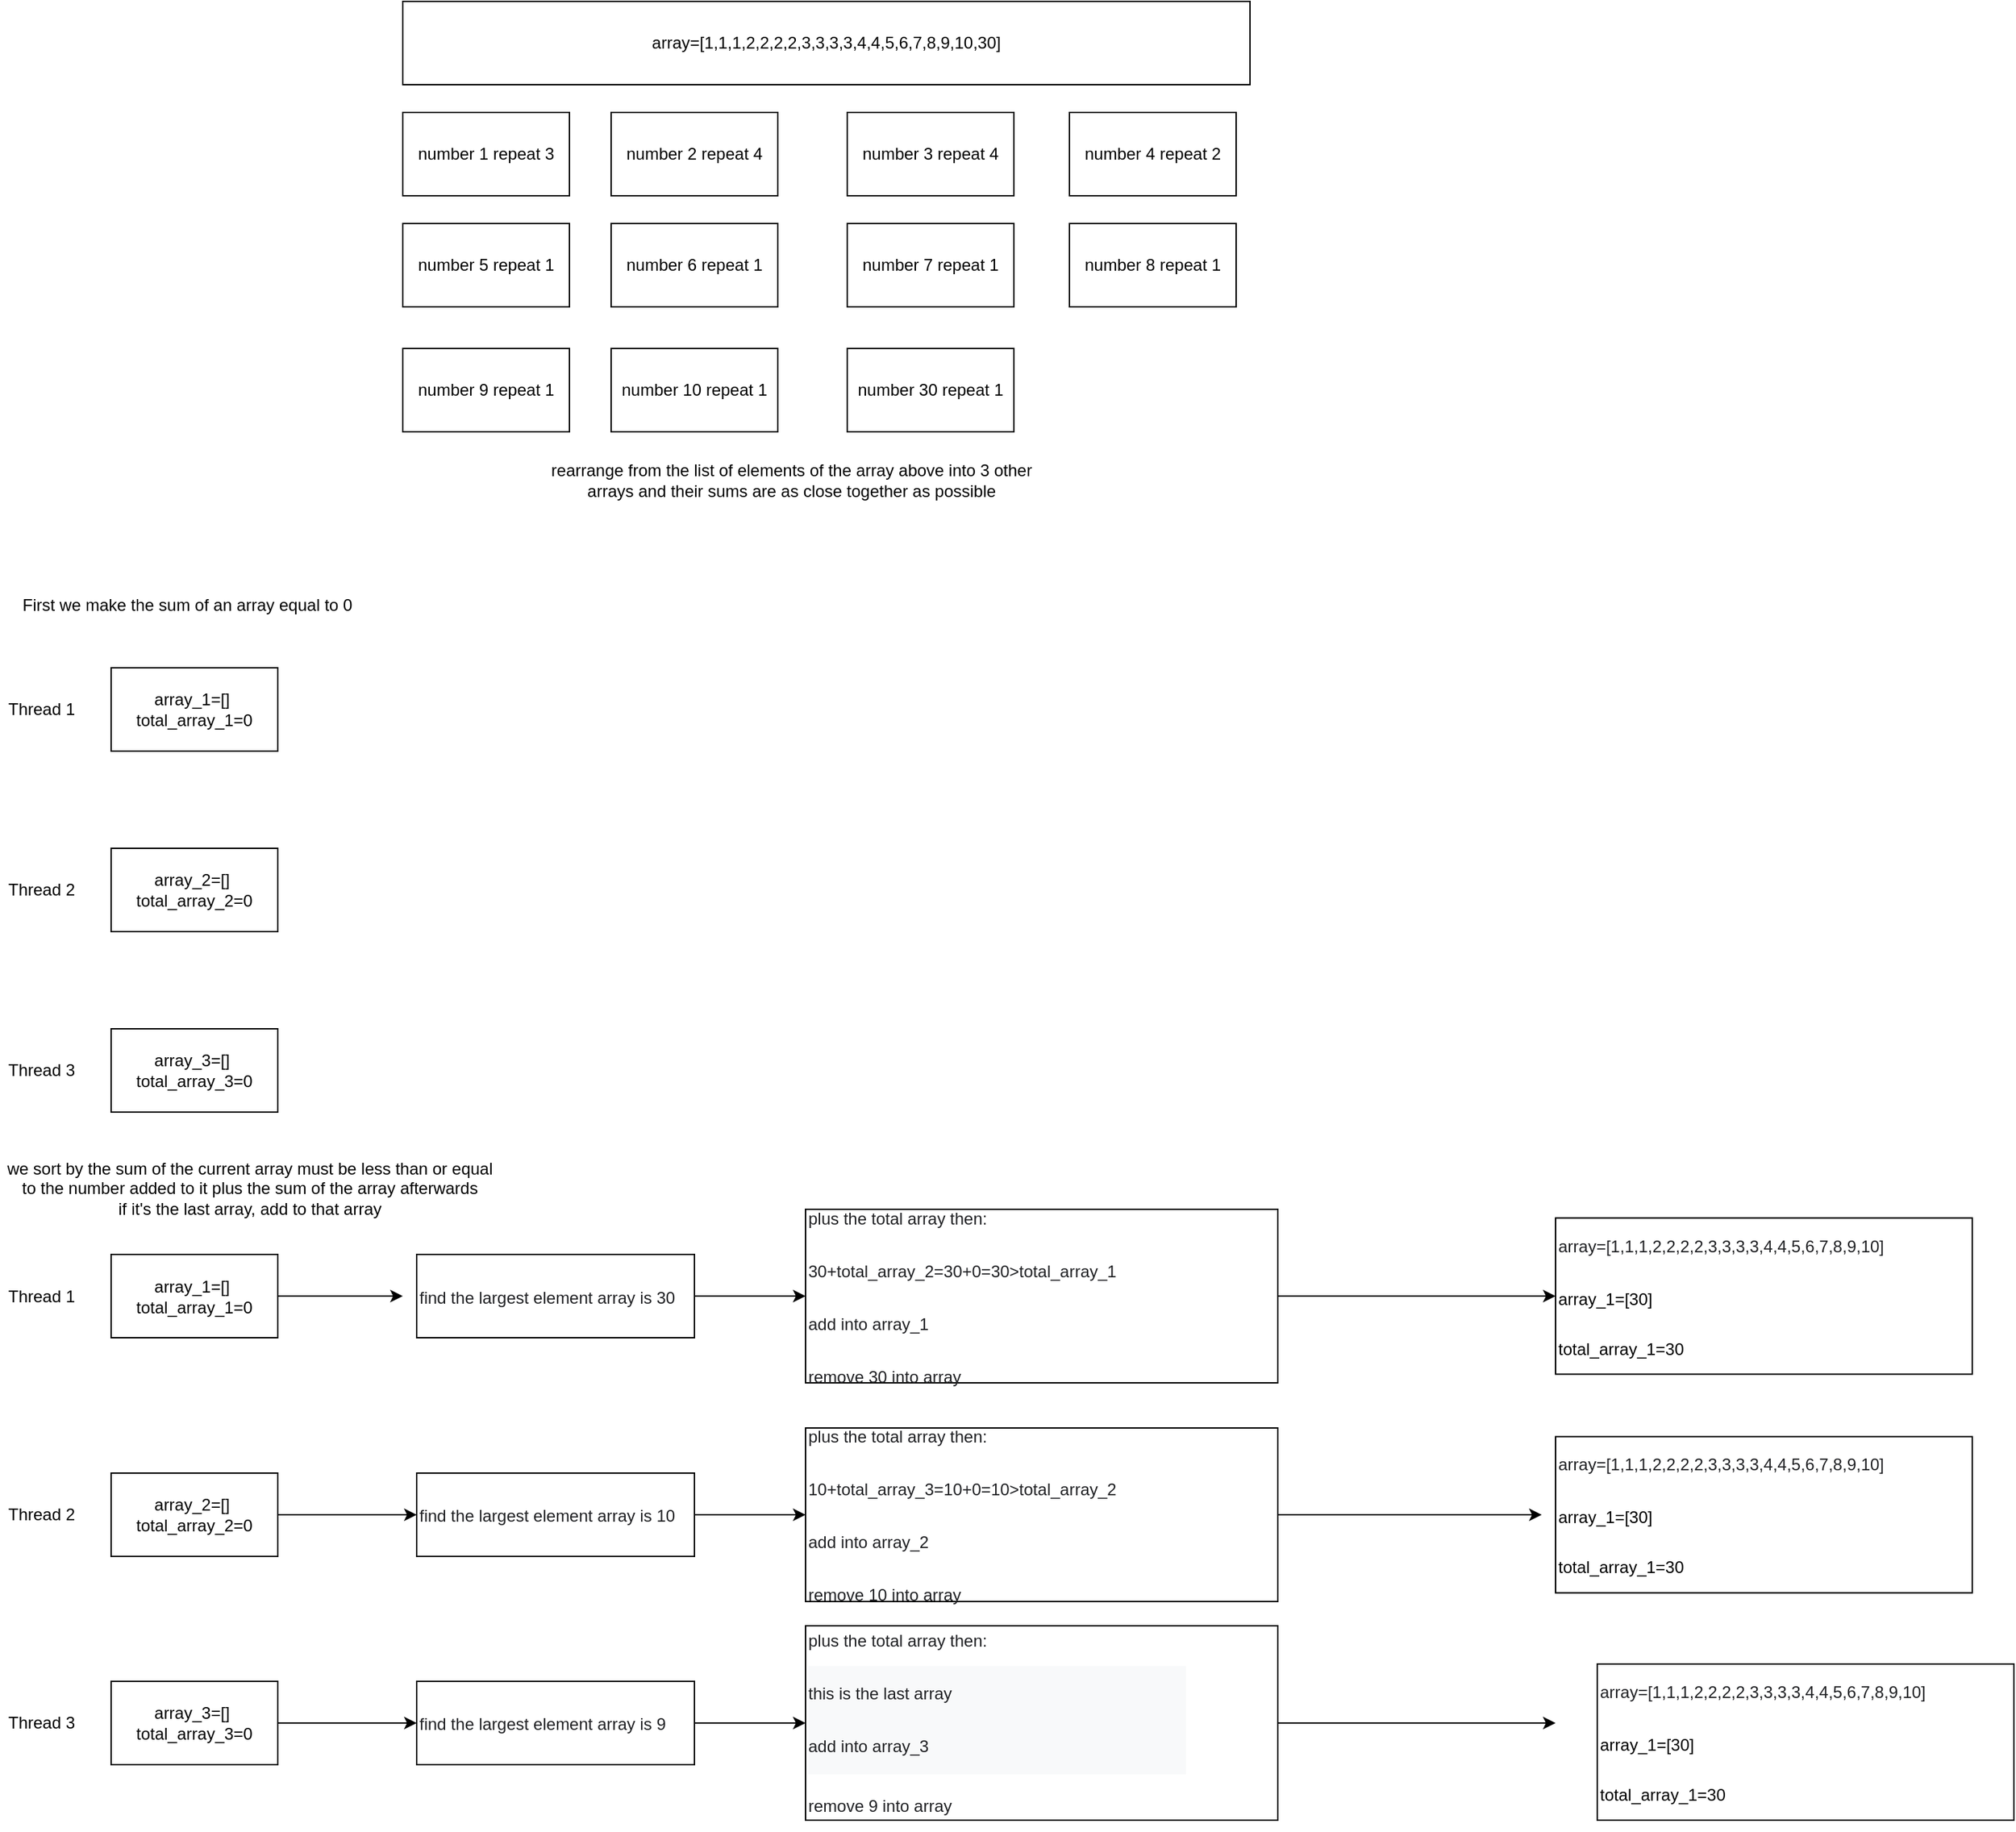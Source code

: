 <mxfile version="20.5.1" type="github">
  <diagram id="G98q_UxKe3HcsfpWrHot" name="Page-1">
    <mxGraphModel dx="1822" dy="1194" grid="1" gridSize="10" guides="1" tooltips="1" connect="1" arrows="1" fold="1" page="0" pageScale="1" pageWidth="583" pageHeight="413" math="0" shadow="0">
      <root>
        <mxCell id="0" />
        <mxCell id="1" parent="0" />
        <mxCell id="jDLYK8TEgY8uNV4DHBNw-1" value="Thread 1" style="text;html=1;strokeColor=none;fillColor=none;align=center;verticalAlign=middle;whiteSpace=wrap;rounded=0;" vertex="1" parent="1">
          <mxGeometry x="-120" y="797.5" width="60" height="30" as="geometry" />
        </mxCell>
        <mxCell id="jDLYK8TEgY8uNV4DHBNw-2" value="Thread 2" style="text;html=1;strokeColor=none;fillColor=none;align=center;verticalAlign=middle;whiteSpace=wrap;rounded=0;" vertex="1" parent="1">
          <mxGeometry x="-120" y="955" width="60" height="30" as="geometry" />
        </mxCell>
        <mxCell id="jDLYK8TEgY8uNV4DHBNw-3" value="Thread 3" style="text;html=1;strokeColor=none;fillColor=none;align=center;verticalAlign=middle;whiteSpace=wrap;rounded=0;" vertex="1" parent="1">
          <mxGeometry x="-120" y="1105" width="60" height="30" as="geometry" />
        </mxCell>
        <mxCell id="jDLYK8TEgY8uNV4DHBNw-7" value="array=[1,1,1,2,2,2,2,3,3,3,3,4,4,5,6,7,8,9,10,30]" style="rounded=0;whiteSpace=wrap;html=1;" vertex="1" parent="1">
          <mxGeometry x="170" y="-120" width="610" height="60" as="geometry" />
        </mxCell>
        <mxCell id="jDLYK8TEgY8uNV4DHBNw-8" value="number 1 repeat 3" style="whiteSpace=wrap;html=1;" vertex="1" parent="1">
          <mxGeometry x="170" y="-40" width="120" height="60" as="geometry" />
        </mxCell>
        <mxCell id="jDLYK8TEgY8uNV4DHBNw-9" value="number 2 repeat 4" style="whiteSpace=wrap;html=1;" vertex="1" parent="1">
          <mxGeometry x="320" y="-40" width="120" height="60" as="geometry" />
        </mxCell>
        <mxCell id="jDLYK8TEgY8uNV4DHBNw-10" value="number 3 repeat 4" style="whiteSpace=wrap;html=1;" vertex="1" parent="1">
          <mxGeometry x="490" y="-40" width="120" height="60" as="geometry" />
        </mxCell>
        <mxCell id="jDLYK8TEgY8uNV4DHBNw-11" value="number 4 repeat 2" style="whiteSpace=wrap;html=1;" vertex="1" parent="1">
          <mxGeometry x="650" y="-40" width="120" height="60" as="geometry" />
        </mxCell>
        <mxCell id="jDLYK8TEgY8uNV4DHBNw-12" value="number 5 repeat 1" style="whiteSpace=wrap;html=1;" vertex="1" parent="1">
          <mxGeometry x="170" y="40" width="120" height="60" as="geometry" />
        </mxCell>
        <mxCell id="jDLYK8TEgY8uNV4DHBNw-13" value="number 6 repeat 1" style="whiteSpace=wrap;html=1;" vertex="1" parent="1">
          <mxGeometry x="320" y="40" width="120" height="60" as="geometry" />
        </mxCell>
        <mxCell id="jDLYK8TEgY8uNV4DHBNw-14" value="number 7 repeat 1" style="whiteSpace=wrap;html=1;" vertex="1" parent="1">
          <mxGeometry x="490" y="40" width="120" height="60" as="geometry" />
        </mxCell>
        <mxCell id="jDLYK8TEgY8uNV4DHBNw-15" value="number 8 repeat 1" style="whiteSpace=wrap;html=1;" vertex="1" parent="1">
          <mxGeometry x="650" y="40" width="120" height="60" as="geometry" />
        </mxCell>
        <mxCell id="jDLYK8TEgY8uNV4DHBNw-16" value="number 9 repeat 1" style="whiteSpace=wrap;html=1;" vertex="1" parent="1">
          <mxGeometry x="170" y="130" width="120" height="60" as="geometry" />
        </mxCell>
        <mxCell id="jDLYK8TEgY8uNV4DHBNw-17" value="number 10 repeat 1" style="whiteSpace=wrap;html=1;" vertex="1" parent="1">
          <mxGeometry x="320" y="130" width="120" height="60" as="geometry" />
        </mxCell>
        <mxCell id="jDLYK8TEgY8uNV4DHBNw-18" value="number 30 repeat 1" style="whiteSpace=wrap;html=1;" vertex="1" parent="1">
          <mxGeometry x="490" y="130" width="120" height="60" as="geometry" />
        </mxCell>
        <mxCell id="jDLYK8TEgY8uNV4DHBNw-20" value="rearrange from the list of elements of the array above into 3 other arrays and their sums are as close together as possible" style="text;html=1;strokeColor=none;fillColor=none;align=center;verticalAlign=middle;whiteSpace=wrap;rounded=0;" vertex="1" parent="1">
          <mxGeometry x="260" y="210" width="380" height="30" as="geometry" />
        </mxCell>
        <mxCell id="jDLYK8TEgY8uNV4DHBNw-21" value="First we make the sum of an array equal to 0" style="text;html=1;strokeColor=none;fillColor=none;align=center;verticalAlign=middle;whiteSpace=wrap;rounded=0;" vertex="1" parent="1">
          <mxGeometry x="-120" y="300" width="270" height="30" as="geometry" />
        </mxCell>
        <mxCell id="jDLYK8TEgY8uNV4DHBNw-22" value="array_1=[]&amp;nbsp;&lt;br&gt;total_array_1=0" style="rounded=0;whiteSpace=wrap;html=1;" vertex="1" parent="1">
          <mxGeometry x="-40" y="782.5" width="120" height="60" as="geometry" />
        </mxCell>
        <mxCell id="jDLYK8TEgY8uNV4DHBNw-58" value="" style="edgeStyle=orthogonalEdgeStyle;rounded=0;orthogonalLoop=1;jettySize=auto;html=1;fontSize=12;" edge="1" parent="1" source="jDLYK8TEgY8uNV4DHBNw-23" target="jDLYK8TEgY8uNV4DHBNw-54">
          <mxGeometry relative="1" as="geometry" />
        </mxCell>
        <mxCell id="jDLYK8TEgY8uNV4DHBNw-23" value="array_2=[]&amp;nbsp;&lt;br&gt;total_array_2=0" style="rounded=0;whiteSpace=wrap;html=1;" vertex="1" parent="1">
          <mxGeometry x="-40" y="940" width="120" height="60" as="geometry" />
        </mxCell>
        <mxCell id="jDLYK8TEgY8uNV4DHBNw-64" value="" style="edgeStyle=orthogonalEdgeStyle;rounded=0;orthogonalLoop=1;jettySize=auto;html=1;fontSize=12;" edge="1" parent="1" source="jDLYK8TEgY8uNV4DHBNw-24" target="jDLYK8TEgY8uNV4DHBNw-60">
          <mxGeometry relative="1" as="geometry" />
        </mxCell>
        <mxCell id="jDLYK8TEgY8uNV4DHBNw-24" value="array_3=[]&amp;nbsp;&lt;br&gt;total_array_3=0" style="rounded=0;whiteSpace=wrap;html=1;" vertex="1" parent="1">
          <mxGeometry x="-40" y="1090" width="120" height="60" as="geometry" />
        </mxCell>
        <mxCell id="jDLYK8TEgY8uNV4DHBNw-26" value="" style="endArrow=classic;html=1;rounded=0;exitX=1;exitY=0.5;exitDx=0;exitDy=0;" edge="1" parent="1" source="jDLYK8TEgY8uNV4DHBNw-22">
          <mxGeometry width="50" height="50" relative="1" as="geometry">
            <mxPoint x="270" y="817.5" as="sourcePoint" />
            <mxPoint x="170" y="812.5" as="targetPoint" />
          </mxGeometry>
        </mxCell>
        <mxCell id="jDLYK8TEgY8uNV4DHBNw-33" value="" style="edgeStyle=orthogonalEdgeStyle;rounded=0;orthogonalLoop=1;jettySize=auto;html=1;fontSize=12;" edge="1" parent="1" source="jDLYK8TEgY8uNV4DHBNw-28" target="jDLYK8TEgY8uNV4DHBNw-32">
          <mxGeometry relative="1" as="geometry" />
        </mxCell>
        <mxCell id="jDLYK8TEgY8uNV4DHBNw-28" value="&lt;pre style=&quot;unicode-bidi: isolate; line-height: 36px; border: none; padding: 2px 0.14em 2px 0px; position: relative; margin-top: -2px; margin-bottom: -2px; resize: none; font-family: inherit; overflow: hidden; width: 270.014px; overflow-wrap: break-word; color: rgb(32, 33, 36);&quot; dir=&quot;ltr&quot; id=&quot;tw-target-text&quot; data-placeholder=&quot;Bản dịch&quot; class=&quot;tw-data-text tw-text-large tw-ta&quot;&gt;&lt;span lang=&quot;en&quot; class=&quot;Y2IQFc&quot;&gt;find the largest element array is 30&lt;/span&gt;&lt;/pre&gt;" style="rounded=0;whiteSpace=wrap;html=1;fontSize=12;align=left;" vertex="1" parent="1">
          <mxGeometry x="180" y="782.5" width="200" height="60" as="geometry" />
        </mxCell>
        <mxCell id="jDLYK8TEgY8uNV4DHBNw-49" value="" style="edgeStyle=orthogonalEdgeStyle;rounded=0;orthogonalLoop=1;jettySize=auto;html=1;fontSize=12;" edge="1" parent="1" source="jDLYK8TEgY8uNV4DHBNw-32" target="jDLYK8TEgY8uNV4DHBNw-48">
          <mxGeometry relative="1" as="geometry" />
        </mxCell>
        <mxCell id="jDLYK8TEgY8uNV4DHBNw-32" value="&lt;pre style=&quot;unicode-bidi: isolate; line-height: 0.5; border: none; padding: 2px 0.14em 2px 0px; position: relative; margin-top: -2px; margin-bottom: -2px; resize: none; font-family: inherit; overflow: hidden; width: 270.014px; overflow-wrap: break-word; color: rgb(32, 33, 36);&quot; dir=&quot;ltr&quot; id=&quot;tw-target-text&quot; data-placeholder=&quot;Bản dịch&quot; class=&quot;tw-data-text tw-text-large tw-ta&quot;&gt;&lt;pre style=&quot;unicode-bidi: isolate; line-height: 36px; border: none; padding: 2px 0.14em 2px 0px; position: relative; margin-top: -2px; margin-bottom: -2px; resize: none; font-family: inherit; overflow: hidden; width: 270.014px; overflow-wrap: break-word;&quot; dir=&quot;ltr&quot; id=&quot;tw-target-text&quot; data-placeholder=&quot;Bản dịch&quot; class=&quot;tw-data-text tw-text-large tw-ta&quot;&gt;&lt;span lang=&quot;en&quot; class=&quot;Y2IQFc&quot;&gt;plus the total array then: &lt;/span&gt;&lt;/pre&gt;&lt;pre style=&quot;unicode-bidi: isolate; line-height: 36px; border: none; padding: 2px 0.14em 2px 0px; position: relative; margin-top: -2px; margin-bottom: -2px; resize: none; font-family: inherit; overflow: hidden; width: 270.014px; overflow-wrap: break-word;&quot; dir=&quot;ltr&quot; id=&quot;tw-target-text&quot; data-placeholder=&quot;Bản dịch&quot; class=&quot;tw-data-text tw-text-large tw-ta&quot;&gt;&lt;span lang=&quot;en&quot; class=&quot;Y2IQFc&quot;&gt;30+total_array_2=30+0=30&amp;gt;total_array_1 &lt;/span&gt;&lt;/pre&gt;&lt;pre style=&quot;unicode-bidi: isolate; line-height: 36px; border: none; padding: 2px 0.14em 2px 0px; position: relative; margin-top: -2px; margin-bottom: -2px; resize: none; font-family: inherit; overflow: hidden; width: 270.014px; overflow-wrap: break-word;&quot; dir=&quot;ltr&quot; id=&quot;tw-target-text&quot; data-placeholder=&quot;Bản dịch&quot; class=&quot;tw-data-text tw-text-large tw-ta&quot;&gt;add into &lt;span style=&quot;font-family: inherit; background-color: initial;&quot;&gt;array_1&lt;/span&gt;&lt;/pre&gt;&lt;pre style=&quot;unicode-bidi: isolate; line-height: 36px; border: none; padding: 2px 0.14em 2px 0px; position: relative; margin-top: -2px; margin-bottom: -2px; resize: none; font-family: inherit; overflow: hidden; width: 270.014px; overflow-wrap: break-word;&quot; dir=&quot;ltr&quot; id=&quot;tw-target-text&quot; data-placeholder=&quot;Bản dịch&quot; class=&quot;tw-data-text tw-text-large tw-ta&quot;&gt;&lt;span lang=&quot;en&quot; class=&quot;Y2IQFc&quot;&gt;remove 30 into array &lt;/span&gt;&lt;/pre&gt;&lt;/pre&gt;" style="rounded=0;whiteSpace=wrap;html=1;fontSize=12;align=left;" vertex="1" parent="1">
          <mxGeometry x="460" y="750" width="340" height="125" as="geometry" />
        </mxCell>
        <mxCell id="jDLYK8TEgY8uNV4DHBNw-41" value="we sort by the sum of the current array must be less than or equal to the number added to it plus the sum of the array afterwards&lt;br&gt;if it&#39;s the last array, add to that array" style="text;html=1;strokeColor=none;fillColor=none;align=center;verticalAlign=middle;whiteSpace=wrap;rounded=0;fontSize=12;" vertex="1" parent="1">
          <mxGeometry x="-120" y="720" width="360" height="30" as="geometry" />
        </mxCell>
        <mxCell id="jDLYK8TEgY8uNV4DHBNw-42" value="Thread 1" style="text;html=1;strokeColor=none;fillColor=none;align=center;verticalAlign=middle;whiteSpace=wrap;rounded=0;" vertex="1" parent="1">
          <mxGeometry x="-120" y="375" width="60" height="30" as="geometry" />
        </mxCell>
        <mxCell id="jDLYK8TEgY8uNV4DHBNw-43" value="Thread 2" style="text;html=1;strokeColor=none;fillColor=none;align=center;verticalAlign=middle;whiteSpace=wrap;rounded=0;" vertex="1" parent="1">
          <mxGeometry x="-120" y="505" width="60" height="30" as="geometry" />
        </mxCell>
        <mxCell id="jDLYK8TEgY8uNV4DHBNw-44" value="Thread 3" style="text;html=1;strokeColor=none;fillColor=none;align=center;verticalAlign=middle;whiteSpace=wrap;rounded=0;" vertex="1" parent="1">
          <mxGeometry x="-120" y="635" width="60" height="30" as="geometry" />
        </mxCell>
        <mxCell id="jDLYK8TEgY8uNV4DHBNw-45" value="array_1=[]&amp;nbsp;&lt;br&gt;total_array_1=0" style="rounded=0;whiteSpace=wrap;html=1;" vertex="1" parent="1">
          <mxGeometry x="-40" y="360" width="120" height="60" as="geometry" />
        </mxCell>
        <mxCell id="jDLYK8TEgY8uNV4DHBNw-46" value="array_2=[]&amp;nbsp;&lt;br&gt;total_array_2=0" style="rounded=0;whiteSpace=wrap;html=1;" vertex="1" parent="1">
          <mxGeometry x="-40" y="490" width="120" height="60" as="geometry" />
        </mxCell>
        <mxCell id="jDLYK8TEgY8uNV4DHBNw-47" value="array_3=[]&amp;nbsp;&lt;br&gt;total_array_3=0" style="rounded=0;whiteSpace=wrap;html=1;" vertex="1" parent="1">
          <mxGeometry x="-40" y="620" width="120" height="60" as="geometry" />
        </mxCell>
        <mxCell id="jDLYK8TEgY8uNV4DHBNw-48" value="&lt;pre style=&quot;color: rgb(32, 33, 36); unicode-bidi: isolate; line-height: 36px; border: none; padding: 2px 0.14em 2px 0px; position: relative; margin-top: -2px; margin-bottom: -2px; resize: none; font-family: inherit; overflow: hidden; width: 270.014px; overflow-wrap: break-word;&quot; dir=&quot;ltr&quot; id=&quot;tw-target-text&quot; data-placeholder=&quot;Bản dịch&quot; class=&quot;tw-data-text tw-text-large tw-ta&quot;&gt;array=[1,1,1,2,2,2,2,3,3,3,3,4,4,5,6,7,8,9,10]&lt;/pre&gt;&lt;pre style=&quot;color: rgb(32, 33, 36); unicode-bidi: isolate; line-height: 36px; border: none; padding: 2px 0.14em 2px 0px; position: relative; margin-top: -2px; margin-bottom: -2px; resize: none; font-family: inherit; overflow: hidden; width: 270.014px; overflow-wrap: break-word;&quot; dir=&quot;ltr&quot; id=&quot;tw-target-text&quot; data-placeholder=&quot;Bản dịch&quot; class=&quot;tw-data-text tw-text-large tw-ta&quot;&gt;&lt;span style=&quot;color: rgb(0, 0, 0); text-align: center;&quot;&gt;array_1=[30]&amp;nbsp;&lt;/span&gt;&lt;br style=&quot;color: rgb(0, 0, 0); text-align: center;&quot;&gt;&lt;span style=&quot;color: rgb(0, 0, 0); text-align: center;&quot;&gt;total_array_1=30&lt;/span&gt;&lt;br&gt;&lt;/pre&gt;" style="whiteSpace=wrap;html=1;align=left;rounded=0;" vertex="1" parent="1">
          <mxGeometry x="1000" y="756.25" width="300" height="112.5" as="geometry" />
        </mxCell>
        <mxCell id="jDLYK8TEgY8uNV4DHBNw-53" value="" style="edgeStyle=orthogonalEdgeStyle;rounded=0;orthogonalLoop=1;jettySize=auto;html=1;fontSize=12;" edge="1" parent="1" source="jDLYK8TEgY8uNV4DHBNw-54" target="jDLYK8TEgY8uNV4DHBNw-56">
          <mxGeometry relative="1" as="geometry" />
        </mxCell>
        <mxCell id="jDLYK8TEgY8uNV4DHBNw-54" value="&lt;pre style=&quot;unicode-bidi: isolate; line-height: 36px; border: none; padding: 2px 0.14em 2px 0px; position: relative; margin-top: -2px; margin-bottom: -2px; resize: none; font-family: inherit; overflow: hidden; width: 270.014px; overflow-wrap: break-word; color: rgb(32, 33, 36);&quot; dir=&quot;ltr&quot; id=&quot;tw-target-text&quot; data-placeholder=&quot;Bản dịch&quot; class=&quot;tw-data-text tw-text-large tw-ta&quot;&gt;&lt;span lang=&quot;en&quot; class=&quot;Y2IQFc&quot;&gt;find the largest element array is 10&lt;/span&gt;&lt;/pre&gt;" style="rounded=0;whiteSpace=wrap;html=1;fontSize=12;align=left;" vertex="1" parent="1">
          <mxGeometry x="180" y="940" width="200" height="60" as="geometry" />
        </mxCell>
        <mxCell id="jDLYK8TEgY8uNV4DHBNw-55" value="" style="edgeStyle=orthogonalEdgeStyle;rounded=0;orthogonalLoop=1;jettySize=auto;html=1;fontSize=12;" edge="1" parent="1" source="jDLYK8TEgY8uNV4DHBNw-56">
          <mxGeometry relative="1" as="geometry">
            <mxPoint x="990" y="970" as="targetPoint" />
          </mxGeometry>
        </mxCell>
        <mxCell id="jDLYK8TEgY8uNV4DHBNw-56" value="&lt;pre style=&quot;unicode-bidi: isolate; line-height: 0.5; border: none; padding: 2px 0.14em 2px 0px; position: relative; margin-top: -2px; margin-bottom: -2px; resize: none; font-family: inherit; overflow: hidden; width: 270.014px; overflow-wrap: break-word; color: rgb(32, 33, 36);&quot; dir=&quot;ltr&quot; id=&quot;tw-target-text&quot; data-placeholder=&quot;Bản dịch&quot; class=&quot;tw-data-text tw-text-large tw-ta&quot;&gt;&lt;pre style=&quot;unicode-bidi: isolate; line-height: 36px; border: none; padding: 2px 0.14em 2px 0px; position: relative; margin-top: -2px; margin-bottom: -2px; resize: none; font-family: inherit; overflow: hidden; width: 270.014px; overflow-wrap: break-word;&quot; dir=&quot;ltr&quot; id=&quot;tw-target-text&quot; data-placeholder=&quot;Bản dịch&quot; class=&quot;tw-data-text tw-text-large tw-ta&quot;&gt;&lt;span lang=&quot;en&quot; class=&quot;Y2IQFc&quot;&gt;plus the total array then: &lt;/span&gt;&lt;/pre&gt;&lt;pre style=&quot;unicode-bidi: isolate; line-height: 36px; border: none; padding: 2px 0.14em 2px 0px; position: relative; margin-top: -2px; margin-bottom: -2px; resize: none; font-family: inherit; overflow: hidden; width: 270.014px; overflow-wrap: break-word;&quot; dir=&quot;ltr&quot; id=&quot;tw-target-text&quot; data-placeholder=&quot;Bản dịch&quot; class=&quot;tw-data-text tw-text-large tw-ta&quot;&gt;&lt;span lang=&quot;en&quot; class=&quot;Y2IQFc&quot;&gt;10+total_array_3=10+0=10&amp;gt;total_array_2 &lt;/span&gt;&lt;/pre&gt;&lt;pre style=&quot;unicode-bidi: isolate; line-height: 36px; border: none; padding: 2px 0.14em 2px 0px; position: relative; margin-top: -2px; margin-bottom: -2px; resize: none; font-family: inherit; overflow: hidden; width: 270.014px; overflow-wrap: break-word;&quot; dir=&quot;ltr&quot; id=&quot;tw-target-text&quot; data-placeholder=&quot;Bản dịch&quot; class=&quot;tw-data-text tw-text-large tw-ta&quot;&gt;add into &lt;span style=&quot;font-family: inherit; background-color: initial;&quot;&gt;array_2&lt;/span&gt;&lt;/pre&gt;&lt;pre style=&quot;unicode-bidi: isolate; line-height: 36px; border: none; padding: 2px 0.14em 2px 0px; position: relative; margin-top: -2px; margin-bottom: -2px; resize: none; font-family: inherit; overflow: hidden; width: 270.014px; overflow-wrap: break-word;&quot; dir=&quot;ltr&quot; id=&quot;tw-target-text&quot; data-placeholder=&quot;Bản dịch&quot; class=&quot;tw-data-text tw-text-large tw-ta&quot;&gt;&lt;span lang=&quot;en&quot; class=&quot;Y2IQFc&quot;&gt;remove 10 into array &lt;/span&gt;&lt;/pre&gt;&lt;/pre&gt;" style="rounded=0;whiteSpace=wrap;html=1;fontSize=12;align=left;" vertex="1" parent="1">
          <mxGeometry x="460" y="907.5" width="340" height="125" as="geometry" />
        </mxCell>
        <mxCell id="jDLYK8TEgY8uNV4DHBNw-59" value="" style="edgeStyle=orthogonalEdgeStyle;rounded=0;orthogonalLoop=1;jettySize=auto;html=1;fontSize=12;" edge="1" parent="1" source="jDLYK8TEgY8uNV4DHBNw-60" target="jDLYK8TEgY8uNV4DHBNw-62">
          <mxGeometry relative="1" as="geometry" />
        </mxCell>
        <mxCell id="jDLYK8TEgY8uNV4DHBNw-60" value="&lt;pre style=&quot;unicode-bidi: isolate; line-height: 36px; border: none; padding: 2px 0.14em 2px 0px; position: relative; margin-top: -2px; margin-bottom: -2px; resize: none; font-family: inherit; overflow: hidden; width: 270.014px; overflow-wrap: break-word; color: rgb(32, 33, 36);&quot; dir=&quot;ltr&quot; id=&quot;tw-target-text&quot; data-placeholder=&quot;Bản dịch&quot; class=&quot;tw-data-text tw-text-large tw-ta&quot;&gt;&lt;span lang=&quot;en&quot; class=&quot;Y2IQFc&quot;&gt;find the largest element array is 9&lt;/span&gt;&lt;/pre&gt;" style="rounded=0;whiteSpace=wrap;html=1;fontSize=12;align=left;" vertex="1" parent="1">
          <mxGeometry x="180" y="1090" width="200" height="60" as="geometry" />
        </mxCell>
        <mxCell id="jDLYK8TEgY8uNV4DHBNw-61" value="" style="edgeStyle=orthogonalEdgeStyle;rounded=0;orthogonalLoop=1;jettySize=auto;html=1;fontSize=12;" edge="1" parent="1" source="jDLYK8TEgY8uNV4DHBNw-62">
          <mxGeometry relative="1" as="geometry">
            <mxPoint x="1000" y="1120" as="targetPoint" />
          </mxGeometry>
        </mxCell>
        <mxCell id="jDLYK8TEgY8uNV4DHBNw-62" value="&lt;pre style=&quot;unicode-bidi: isolate; line-height: 0.5; border: none; padding: 2px 0.14em 2px 0px; position: relative; margin-top: -2px; margin-bottom: -2px; resize: none; font-family: inherit; overflow: hidden; width: 270.014px; overflow-wrap: break-word; color: rgb(32, 33, 36);&quot; dir=&quot;ltr&quot; id=&quot;tw-target-text&quot; data-placeholder=&quot;Bản dịch&quot; class=&quot;tw-data-text tw-text-large tw-ta&quot;&gt;&lt;pre style=&quot;unicode-bidi: isolate; line-height: 36px; border: none; padding: 2px 0.14em 2px 0px; position: relative; margin-top: -2px; margin-bottom: -2px; resize: none; font-family: inherit; overflow: hidden; width: 270.014px; overflow-wrap: break-word;&quot; dir=&quot;ltr&quot; id=&quot;tw-target-text&quot; data-placeholder=&quot;Bản dịch&quot; class=&quot;tw-data-text tw-text-large tw-ta&quot;&gt;&lt;span lang=&quot;en&quot; class=&quot;Y2IQFc&quot;&gt;plus the total array then: &lt;/span&gt;&lt;/pre&gt;&lt;pre style=&quot;unicode-bidi: isolate; line-height: 36px; border: none; padding: 2px 0.14em 2px 0px; position: relative; margin-top: -2px; margin-bottom: -2px; resize: none; font-family: inherit; overflow: hidden; width: 270.014px; overflow-wrap: break-word;&quot; dir=&quot;ltr&quot; id=&quot;tw-target-text&quot; data-placeholder=&quot;Bản dịch&quot; class=&quot;tw-data-text tw-text-large tw-ta&quot;&gt;&lt;span lang=&quot;en&quot; class=&quot;Y2IQFc&quot;&gt;&lt;pre style=&quot;unicode-bidi: isolate; line-height: 36px; background-color: rgb(248, 249, 250); border: none; padding: 2px 0.14em 2px 0px; position: relative; margin-top: -2px; margin-bottom: -2px; resize: none; font-family: inherit; overflow: hidden; width: 270.014px; overflow-wrap: break-word;&quot; dir=&quot;ltr&quot; id=&quot;tw-target-text&quot; data-placeholder=&quot;Bản dịch&quot; class=&quot;tw-data-text tw-text-large tw-ta&quot;&gt;&lt;span style=&quot;&quot; lang=&quot;en&quot; class=&quot;Y2IQFc&quot;&gt;&lt;font style=&quot;font-size: 12px;&quot;&gt;this is the last array&lt;/font&gt;&lt;/span&gt;&lt;/pre&gt;&lt;pre style=&quot;unicode-bidi: isolate; line-height: 36px; background-color: rgb(248, 249, 250); border: none; padding: 2px 0.14em 2px 0px; position: relative; margin-top: -2px; margin-bottom: -2px; resize: none; font-family: inherit; overflow: hidden; width: 270.014px; overflow-wrap: break-word;&quot; dir=&quot;ltr&quot; id=&quot;tw-target-text&quot; data-placeholder=&quot;Bản dịch&quot; class=&quot;tw-data-text tw-text-large tw-ta&quot;&gt;&lt;span style=&quot;&quot; lang=&quot;en&quot; class=&quot;Y2IQFc&quot;&gt;&lt;font style=&quot;font-size: 12px;&quot;&gt;add into array_3&lt;/font&gt;&lt;/span&gt;&lt;/pre&gt;&lt;/span&gt;&lt;/pre&gt;&lt;pre style=&quot;unicode-bidi: isolate; line-height: 36px; border: none; padding: 2px 0.14em 2px 0px; position: relative; margin-top: -2px; margin-bottom: -2px; resize: none; font-family: inherit; overflow: hidden; width: 270.014px; overflow-wrap: break-word;&quot; dir=&quot;ltr&quot; id=&quot;tw-target-text&quot; data-placeholder=&quot;Bản dịch&quot; class=&quot;tw-data-text tw-text-large tw-ta&quot;&gt;&lt;span lang=&quot;en&quot; class=&quot;Y2IQFc&quot;&gt;&lt;div style=&quot;overflow: hidden; position: relative; outline: 0px;&quot; tabindex=&quot;0&quot; id=&quot;tw-target-text-container&quot; class=&quot;tw-ta-container F0azHf tw-nfl&quot;&gt;&lt;pre style=&quot;unicode-bidi: isolate; font-size: 28px; line-height: 36px; background-color: transparent; border: none; padding: 2px 0.14em 2px 0px; position: relative; margin-top: -2px; margin-bottom: -2px; resize: none; font-family: inherit; overflow: hidden; width: 270.014px; overflow-wrap: break-word;&quot; dir=&quot;ltr&quot; id=&quot;tw-target-text&quot; data-placeholder=&quot;Bản dịch&quot; class=&quot;tw-data-text tw-text-large tw-ta&quot;&gt;&lt;span style=&quot;background-color: initial; font-family: inherit; font-size: 12px;&quot;&gt;remove 9 into array&amp;nbsp;&lt;/span&gt;&lt;br&gt;&lt;/pre&gt;&lt;/div&gt;&lt;/span&gt;&lt;/pre&gt;&lt;/pre&gt;" style="rounded=0;whiteSpace=wrap;html=1;fontSize=12;align=left;" vertex="1" parent="1">
          <mxGeometry x="460" y="1050" width="340" height="140" as="geometry" />
        </mxCell>
        <mxCell id="jDLYK8TEgY8uNV4DHBNw-66" value="&lt;pre style=&quot;color: rgb(32, 33, 36); unicode-bidi: isolate; line-height: 36px; border: none; padding: 2px 0.14em 2px 0px; position: relative; margin-top: -2px; margin-bottom: -2px; resize: none; font-family: inherit; overflow: hidden; width: 270.014px; overflow-wrap: break-word;&quot; dir=&quot;ltr&quot; id=&quot;tw-target-text&quot; data-placeholder=&quot;Bản dịch&quot; class=&quot;tw-data-text tw-text-large tw-ta&quot;&gt;array=[1,1,1,2,2,2,2,3,3,3,3,4,4,5,6,7,8,9,10]&lt;/pre&gt;&lt;pre style=&quot;color: rgb(32, 33, 36); unicode-bidi: isolate; line-height: 36px; border: none; padding: 2px 0.14em 2px 0px; position: relative; margin-top: -2px; margin-bottom: -2px; resize: none; font-family: inherit; overflow: hidden; width: 270.014px; overflow-wrap: break-word;&quot; dir=&quot;ltr&quot; id=&quot;tw-target-text&quot; data-placeholder=&quot;Bản dịch&quot; class=&quot;tw-data-text tw-text-large tw-ta&quot;&gt;&lt;span style=&quot;color: rgb(0, 0, 0); text-align: center;&quot;&gt;array_1=[30]&amp;nbsp;&lt;/span&gt;&lt;br style=&quot;color: rgb(0, 0, 0); text-align: center;&quot;&gt;&lt;span style=&quot;color: rgb(0, 0, 0); text-align: center;&quot;&gt;total_array_1=30&lt;/span&gt;&lt;br&gt;&lt;/pre&gt;" style="whiteSpace=wrap;html=1;align=left;rounded=0;" vertex="1" parent="1">
          <mxGeometry x="1000" y="913.75" width="300" height="112.5" as="geometry" />
        </mxCell>
        <mxCell id="jDLYK8TEgY8uNV4DHBNw-67" value="&lt;pre style=&quot;color: rgb(32, 33, 36); unicode-bidi: isolate; line-height: 36px; border: none; padding: 2px 0.14em 2px 0px; position: relative; margin-top: -2px; margin-bottom: -2px; resize: none; font-family: inherit; overflow: hidden; width: 270.014px; overflow-wrap: break-word;&quot; dir=&quot;ltr&quot; id=&quot;tw-target-text&quot; data-placeholder=&quot;Bản dịch&quot; class=&quot;tw-data-text tw-text-large tw-ta&quot;&gt;array=[1,1,1,2,2,2,2,3,3,3,3,4,4,5,6,7,8,9,10]&lt;/pre&gt;&lt;pre style=&quot;color: rgb(32, 33, 36); unicode-bidi: isolate; line-height: 36px; border: none; padding: 2px 0.14em 2px 0px; position: relative; margin-top: -2px; margin-bottom: -2px; resize: none; font-family: inherit; overflow: hidden; width: 270.014px; overflow-wrap: break-word;&quot; dir=&quot;ltr&quot; id=&quot;tw-target-text&quot; data-placeholder=&quot;Bản dịch&quot; class=&quot;tw-data-text tw-text-large tw-ta&quot;&gt;&lt;span style=&quot;color: rgb(0, 0, 0); text-align: center;&quot;&gt;array_1=[30]&amp;nbsp;&lt;/span&gt;&lt;br style=&quot;color: rgb(0, 0, 0); text-align: center;&quot;&gt;&lt;span style=&quot;color: rgb(0, 0, 0); text-align: center;&quot;&gt;total_array_1=30&lt;/span&gt;&lt;br&gt;&lt;/pre&gt;" style="whiteSpace=wrap;html=1;align=left;rounded=0;" vertex="1" parent="1">
          <mxGeometry x="1030" y="1077.5" width="300" height="112.5" as="geometry" />
        </mxCell>
      </root>
    </mxGraphModel>
  </diagram>
</mxfile>
